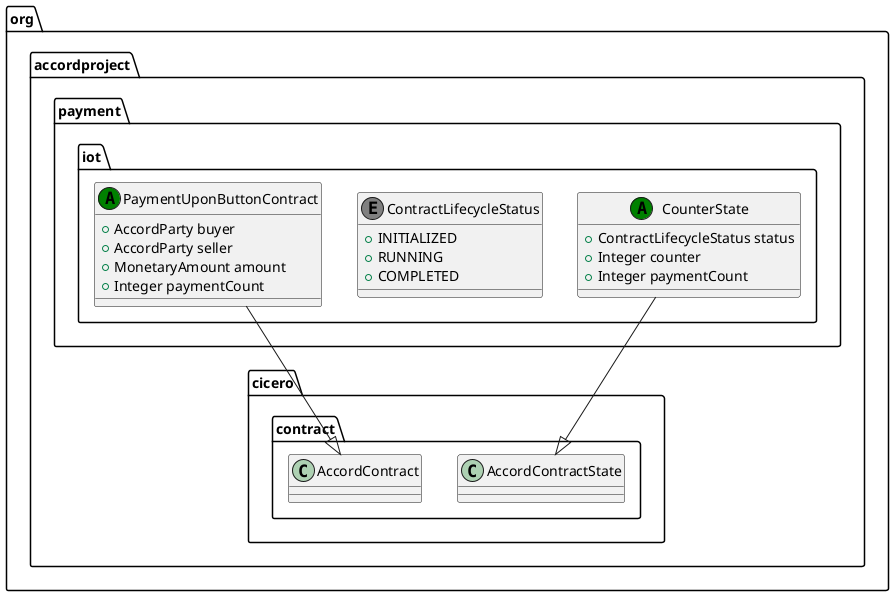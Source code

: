 @startuml
class org.accordproject.payment.iot.CounterState << (A,green) >> {
   + ContractLifecycleStatus status
   + Integer counter
   + Integer paymentCount
}
org.accordproject.payment.iot.CounterState --|> org.accordproject.cicero.contract.AccordContractState
class org.accordproject.payment.iot.ContractLifecycleStatus << (E,grey) >> {
   + INITIALIZED
   + RUNNING
   + COMPLETED
}
class org.accordproject.payment.iot.PaymentUponButtonContract << (A,green) >> {
   + AccordParty buyer
   + AccordParty seller
   + MonetaryAmount amount
   + Integer paymentCount
}
org.accordproject.payment.iot.PaymentUponButtonContract --|> org.accordproject.cicero.contract.AccordContract
@enduml
